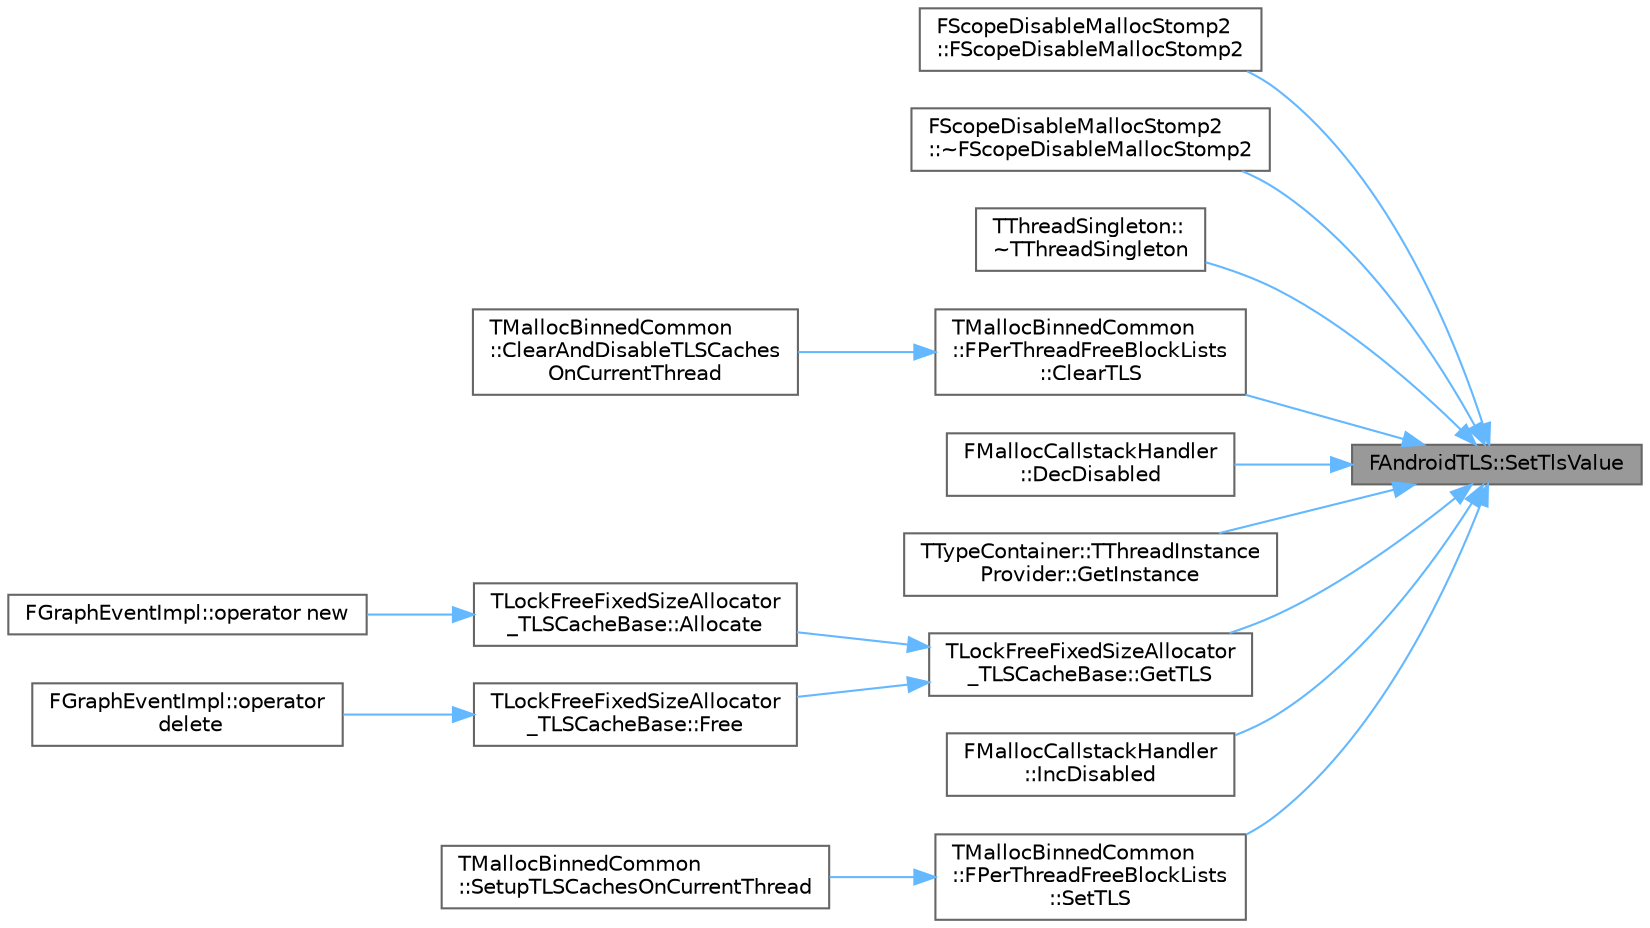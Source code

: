 digraph "FAndroidTLS::SetTlsValue"
{
 // INTERACTIVE_SVG=YES
 // LATEX_PDF_SIZE
  bgcolor="transparent";
  edge [fontname=Helvetica,fontsize=10,labelfontname=Helvetica,labelfontsize=10];
  node [fontname=Helvetica,fontsize=10,shape=box,height=0.2,width=0.4];
  rankdir="RL";
  Node1 [id="Node000001",label="FAndroidTLS::SetTlsValue",height=0.2,width=0.4,color="gray40", fillcolor="grey60", style="filled", fontcolor="black",tooltip="Sets a value in the specified TLS slot."];
  Node1 -> Node2 [id="edge1_Node000001_Node000002",dir="back",color="steelblue1",style="solid",tooltip=" "];
  Node2 [id="Node000002",label="FScopeDisableMallocStomp2\l::FScopeDisableMallocStomp2",height=0.2,width=0.4,color="grey40", fillcolor="white", style="filled",URL="$d5/dae/classFScopeDisableMallocStomp2.html#a2fb425a4a7bea46691907fe773fba281",tooltip="Constructor that increments the TLS disables stomallocator2 counter."];
  Node1 -> Node3 [id="edge2_Node000001_Node000003",dir="back",color="steelblue1",style="solid",tooltip=" "];
  Node3 [id="Node000003",label="FScopeDisableMallocStomp2\l::~FScopeDisableMallocStomp2",height=0.2,width=0.4,color="grey40", fillcolor="white", style="filled",URL="$d5/dae/classFScopeDisableMallocStomp2.html#aa7f617fd13e5c4fa85421b7a2a2db3d0",tooltip="Destructor that performs a decrement on the TLS disable stomallocator2 counter."];
  Node1 -> Node4 [id="edge3_Node000001_Node000004",dir="back",color="steelblue1",style="solid",tooltip=" "];
  Node4 [id="Node000004",label="TThreadSingleton::\l~TThreadSingleton",height=0.2,width=0.4,color="grey40", fillcolor="white", style="filled",URL="$d5/db3/classTThreadSingleton.html#a02b6868c516d063ee135c9e7f2662c77",tooltip=" "];
  Node1 -> Node5 [id="edge4_Node000001_Node000005",dir="back",color="steelblue1",style="solid",tooltip=" "];
  Node5 [id="Node000005",label="TMallocBinnedCommon\l::FPerThreadFreeBlockLists\l::ClearTLS",height=0.2,width=0.4,color="grey40", fillcolor="white", style="filled",URL="$de/d0c/structTMallocBinnedCommon_1_1FPerThreadFreeBlockLists.html#a0da5cedce1f3a4c6e497a36d84b2c4bd",tooltip=" "];
  Node5 -> Node6 [id="edge5_Node000005_Node000006",dir="back",color="steelblue1",style="solid",tooltip=" "];
  Node6 [id="Node000006",label="TMallocBinnedCommon\l::ClearAndDisableTLSCaches\lOnCurrentThread",height=0.2,width=0.4,color="grey40", fillcolor="white", style="filled",URL="$d1/d2b/classTMallocBinnedCommon.html#ae8fc28871f06aceb09697cafa1e85d6a",tooltip="Clears the TLS caches on the current thread and disables any future caching."];
  Node1 -> Node7 [id="edge6_Node000001_Node000007",dir="back",color="steelblue1",style="solid",tooltip=" "];
  Node7 [id="Node000007",label="FMallocCallstackHandler\l::DecDisabled",height=0.2,width=0.4,color="grey40", fillcolor="white", style="filled",URL="$d1/dab/classFMallocCallstackHandler.html#aca12f37f020c792d08727eb2732e1fc4",tooltip=" "];
  Node1 -> Node8 [id="edge7_Node000001_Node000008",dir="back",color="steelblue1",style="solid",tooltip=" "];
  Node8 [id="Node000008",label="TTypeContainer::TThreadInstance\lProvider::GetInstance",height=0.2,width=0.4,color="grey40", fillcolor="white", style="filled",URL="$d9/da3/structTTypeContainer_1_1TThreadInstanceProvider.html#a224f06ac0f152cc0d08a4fae442ad712",tooltip="Gets an instance of a class."];
  Node1 -> Node9 [id="edge8_Node000001_Node000009",dir="back",color="steelblue1",style="solid",tooltip=" "];
  Node9 [id="Node000009",label="TLockFreeFixedSizeAllocator\l_TLSCacheBase::GetTLS",height=0.2,width=0.4,color="grey40", fillcolor="white", style="filled",URL="$d6/dba/classTLockFreeFixedSizeAllocator__TLSCacheBase.html#ac91203e7e6342ad5edd1a01abdbfc2ea",tooltip=" "];
  Node9 -> Node10 [id="edge9_Node000009_Node000010",dir="back",color="steelblue1",style="solid",tooltip=" "];
  Node10 [id="Node000010",label="TLockFreeFixedSizeAllocator\l_TLSCacheBase::Allocate",height=0.2,width=0.4,color="grey40", fillcolor="white", style="filled",URL="$d6/dba/classTLockFreeFixedSizeAllocator__TLSCacheBase.html#a64b5f447a96403320911d3741611564a",tooltip="Allocates a memory block of size SIZE."];
  Node10 -> Node11 [id="edge10_Node000010_Node000011",dir="back",color="steelblue1",style="solid",tooltip=" "];
  Node11 [id="Node000011",label="FGraphEventImpl::operator new",height=0.2,width=0.4,color="grey40", fillcolor="white", style="filled",URL="$de/dcf/classFGraphEventImpl.html#a8d1cd1641668cac3eecc2aabc7d21730",tooltip=" "];
  Node9 -> Node12 [id="edge11_Node000009_Node000012",dir="back",color="steelblue1",style="solid",tooltip=" "];
  Node12 [id="Node000012",label="TLockFreeFixedSizeAllocator\l_TLSCacheBase::Free",height=0.2,width=0.4,color="grey40", fillcolor="white", style="filled",URL="$d6/dba/classTLockFreeFixedSizeAllocator__TLSCacheBase.html#a034530143ec0b8e5385cd0387da29d83",tooltip="Puts a memory block previously obtained from Allocate() back on the free list for future use."];
  Node12 -> Node13 [id="edge12_Node000012_Node000013",dir="back",color="steelblue1",style="solid",tooltip=" "];
  Node13 [id="Node000013",label="FGraphEventImpl::operator\l delete",height=0.2,width=0.4,color="grey40", fillcolor="white", style="filled",URL="$de/dcf/classFGraphEventImpl.html#a79604e5806cf51a49a34cd03d59af405",tooltip=" "];
  Node1 -> Node14 [id="edge13_Node000001_Node000014",dir="back",color="steelblue1",style="solid",tooltip=" "];
  Node14 [id="Node000014",label="FMallocCallstackHandler\l::IncDisabled",height=0.2,width=0.4,color="grey40", fillcolor="white", style="filled",URL="$d1/dab/classFMallocCallstackHandler.html#ad39e406da85bc59195adf05327b26440",tooltip=" "];
  Node1 -> Node15 [id="edge14_Node000001_Node000015",dir="back",color="steelblue1",style="solid",tooltip=" "];
  Node15 [id="Node000015",label="TMallocBinnedCommon\l::FPerThreadFreeBlockLists\l::SetTLS",height=0.2,width=0.4,color="grey40", fillcolor="white", style="filled",URL="$de/d0c/structTMallocBinnedCommon_1_1FPerThreadFreeBlockLists.html#ab766fa25c7cfcbd7af1bc7881bbe4640",tooltip=" "];
  Node15 -> Node16 [id="edge15_Node000015_Node000016",dir="back",color="steelblue1",style="solid",tooltip=" "];
  Node16 [id="Node000016",label="TMallocBinnedCommon\l::SetupTLSCachesOnCurrentThread",height=0.2,width=0.4,color="grey40", fillcolor="white", style="filled",URL="$d1/d2b/classTMallocBinnedCommon.html#a13ce65c6b744491d3aca4c85588c48f2",tooltip="Set up TLS caches on the current thread."];
}
